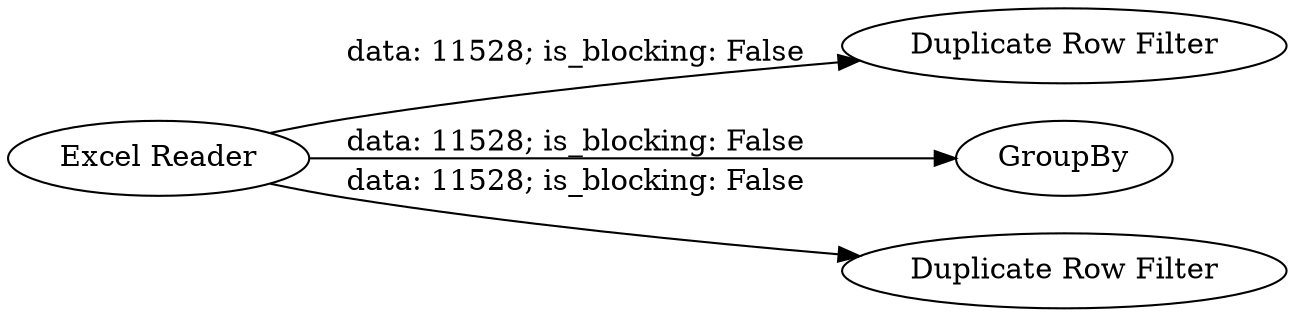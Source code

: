 digraph {
	"-4635188681488162900_77" [label="Excel Reader"]
	"-4635188681488162900_95" [label="Duplicate Row Filter"]
	"-4635188681488162900_91" [label=GroupBy]
	"-4635188681488162900_90" [label="Duplicate Row Filter"]
	"-4635188681488162900_77" -> "-4635188681488162900_90" [label="data: 11528; is_blocking: False"]
	"-4635188681488162900_77" -> "-4635188681488162900_95" [label="data: 11528; is_blocking: False"]
	"-4635188681488162900_77" -> "-4635188681488162900_91" [label="data: 11528; is_blocking: False"]
	rankdir=LR
}
